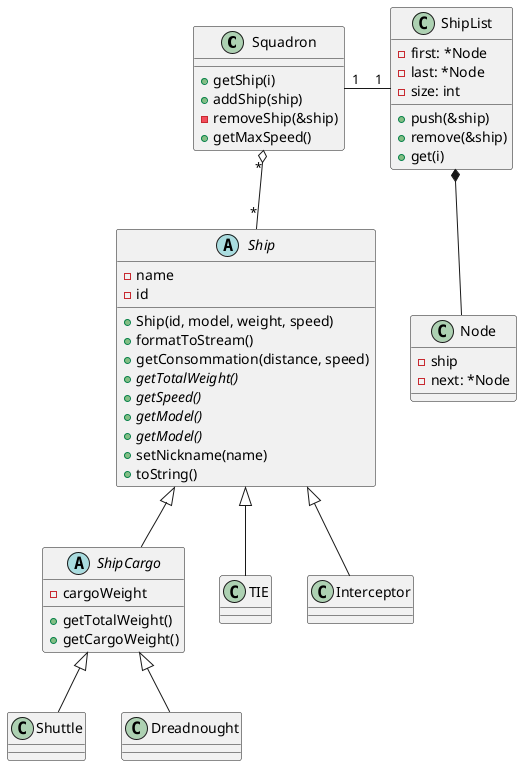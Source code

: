 @startuml
class Squadron {
	+getShip(i)
	+addShip(ship)
	-removeShip(&ship)
	+getMaxSpeed()
}

class Node {
	-ship
	-next: *Node
}

class ShipList {
	-first: *Node
	-last: *Node
	-size: int
	+push(&ship)
	+remove(&ship)
	+get(i)
}

abstract class Ship {
	-name
	-id
	+ Ship(id, model, weight, speed)
	+formatToStream()
	+getConsommation(distance, speed)
	+{abstract} getTotalWeight()
	+{abstract} getSpeed()
	+{abstract} getModel()
	+{abstract} getModel()
	+setNickname(name)
	+toString()
}

abstract class ShipCargo extends Ship {
	- cargoWeight
	+ getTotalWeight()
	+ getCargoWeight()
}

class TIE extends Ship {

}

class Interceptor extends Ship {}
class Shuttle extends ShipCargo {}
class Dreadnought extends ShipCargo {}


' Associations

Squadron "*" o--"*" Ship
Node -up-* ShipList
Squadron "1"-"1" ShipList
@enduml